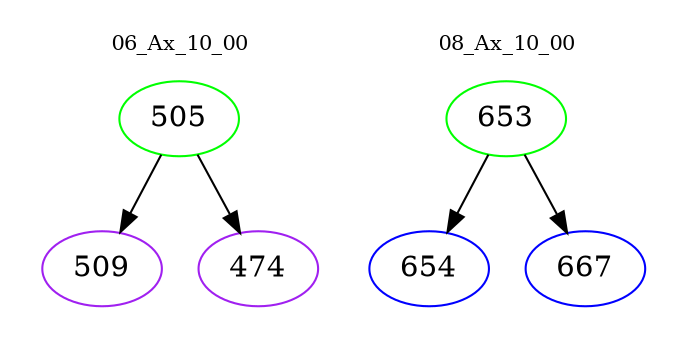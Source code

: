 digraph{
subgraph cluster_0 {
color = white
label = "06_Ax_10_00";
fontsize=10;
T0_505 [label="505", color="green"]
T0_505 -> T0_509 [color="black"]
T0_509 [label="509", color="purple"]
T0_505 -> T0_474 [color="black"]
T0_474 [label="474", color="purple"]
}
subgraph cluster_1 {
color = white
label = "08_Ax_10_00";
fontsize=10;
T1_653 [label="653", color="green"]
T1_653 -> T1_654 [color="black"]
T1_654 [label="654", color="blue"]
T1_653 -> T1_667 [color="black"]
T1_667 [label="667", color="blue"]
}
}
